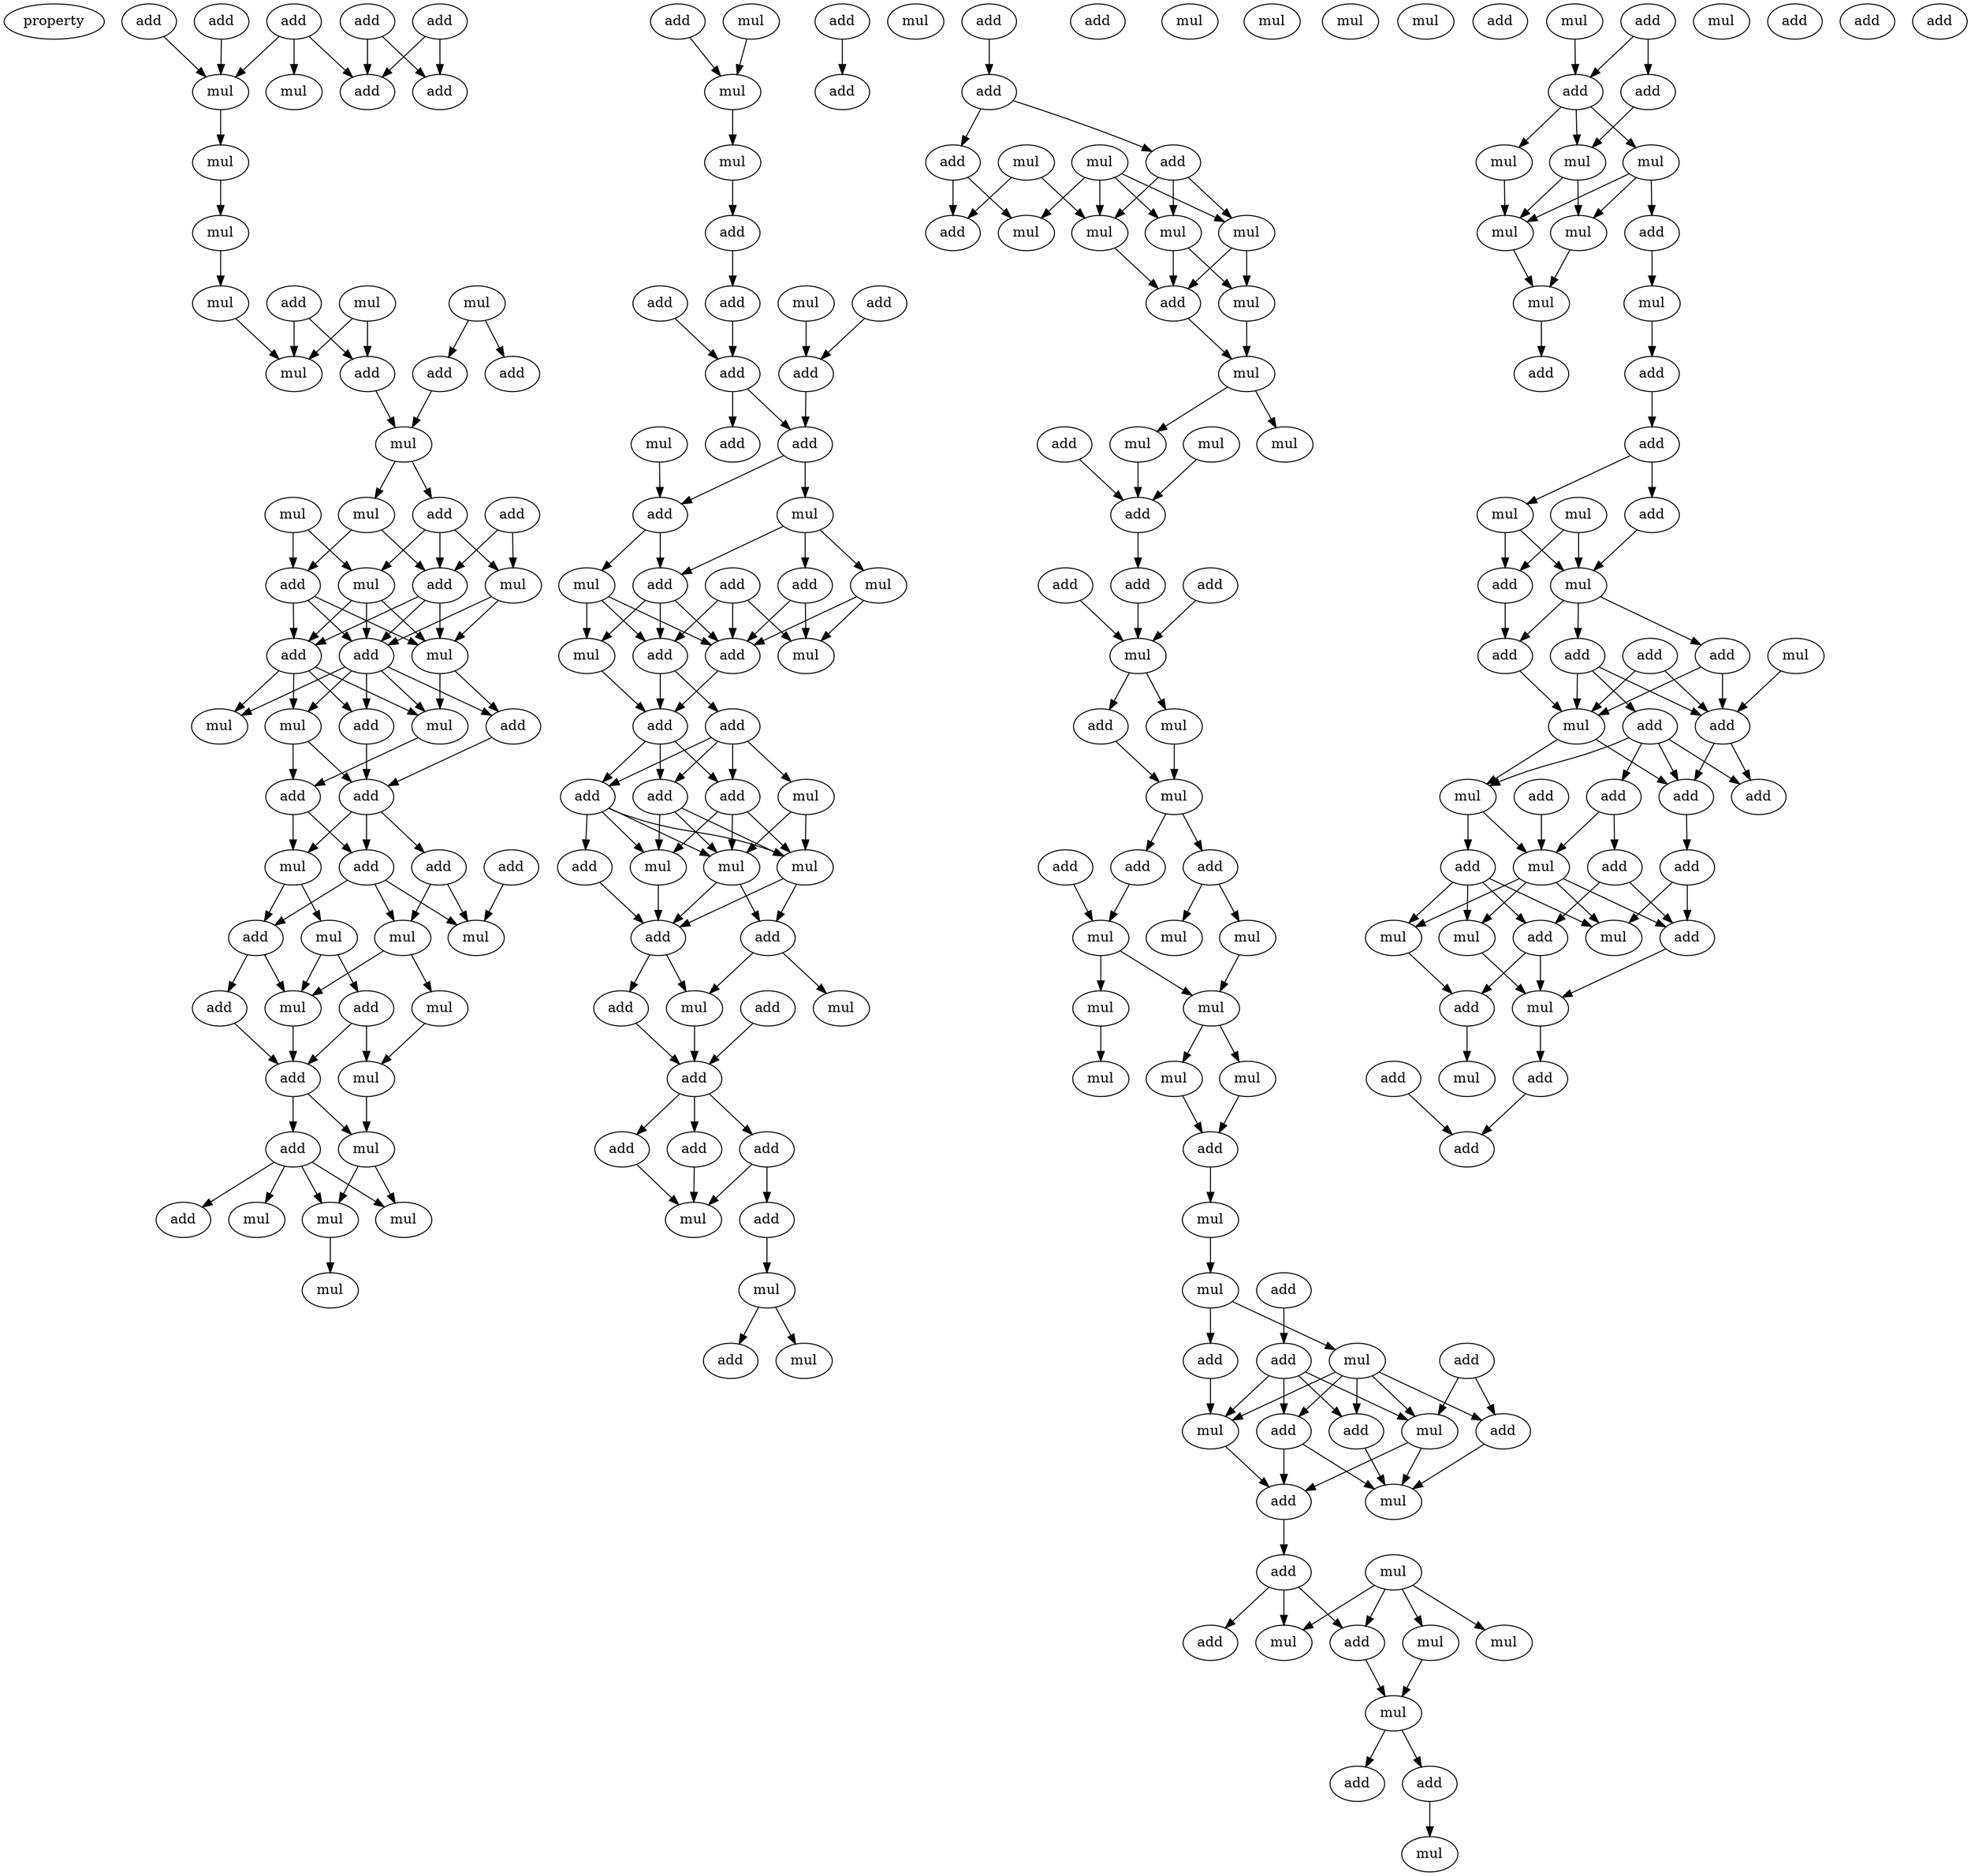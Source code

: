 digraph {
    node [fontcolor=black]
    property [mul=2,lf=2.0]
    0 [ label = add ];
    1 [ label = add ];
    2 [ label = add ];
    3 [ label = add ];
    4 [ label = add ];
    5 [ label = mul ];
    6 [ label = add ];
    7 [ label = add ];
    8 [ label = mul ];
    9 [ label = mul ];
    10 [ label = mul ];
    11 [ label = mul ];
    12 [ label = add ];
    13 [ label = mul ];
    14 [ label = mul ];
    15 [ label = add ];
    16 [ label = add ];
    17 [ label = mul ];
    18 [ label = add ];
    19 [ label = mul ];
    20 [ label = mul ];
    21 [ label = mul ];
    22 [ label = add ];
    23 [ label = add ];
    24 [ label = mul ];
    25 [ label = add ];
    26 [ label = mul ];
    27 [ label = add ];
    28 [ label = add ];
    29 [ label = add ];
    30 [ label = mul ];
    31 [ label = add ];
    32 [ label = mul ];
    33 [ label = add ];
    34 [ label = mul ];
    35 [ label = mul ];
    36 [ label = add ];
    37 [ label = add ];
    38 [ label = add ];
    39 [ label = add ];
    40 [ label = mul ];
    41 [ label = add ];
    42 [ label = mul ];
    43 [ label = mul ];
    44 [ label = add ];
    45 [ label = mul ];
    46 [ label = add ];
    47 [ label = add ];
    48 [ label = mul ];
    49 [ label = mul ];
    50 [ label = add ];
    51 [ label = mul ];
    52 [ label = mul ];
    53 [ label = add ];
    54 [ label = mul ];
    55 [ label = add ];
    56 [ label = mul ];
    57 [ label = mul ];
    58 [ label = mul ];
    59 [ label = add ];
    60 [ label = mul ];
    61 [ label = mul ];
    62 [ label = add ];
    63 [ label = mul ];
    64 [ label = add ];
    65 [ label = add ];
    66 [ label = mul ];
    67 [ label = add ];
    68 [ label = add ];
    69 [ label = add ];
    70 [ label = add ];
    71 [ label = add ];
    72 [ label = add ];
    73 [ label = mul ];
    74 [ label = add ];
    75 [ label = add ];
    76 [ label = mul ];
    77 [ label = mul ];
    78 [ label = add ];
    79 [ label = add ];
    80 [ label = add ];
    81 [ label = mul ];
    82 [ label = add ];
    83 [ label = mul ];
    84 [ label = add ];
    85 [ label = mul ];
    86 [ label = add ];
    87 [ label = add ];
    88 [ label = add ];
    89 [ label = add ];
    90 [ label = add ];
    91 [ label = mul ];
    92 [ label = mul ];
    93 [ label = mul ];
    94 [ label = mul ];
    95 [ label = add ];
    96 [ label = add ];
    97 [ label = add ];
    98 [ label = add ];
    99 [ label = mul ];
    100 [ label = mul ];
    101 [ label = mul ];
    102 [ label = add ];
    103 [ label = add ];
    104 [ label = add ];
    105 [ label = add ];
    106 [ label = add ];
    107 [ label = add ];
    108 [ label = mul ];
    109 [ label = mul ];
    110 [ label = add ];
    111 [ label = add ];
    112 [ label = mul ];
    113 [ label = add ];
    114 [ label = add ];
    115 [ label = add ];
    116 [ label = mul ];
    117 [ label = mul ];
    118 [ label = mul ];
    119 [ label = add ];
    120 [ label = mul ];
    121 [ label = mul ];
    122 [ label = mul ];
    123 [ label = add ];
    124 [ label = mul ];
    125 [ label = mul ];
    126 [ label = add ];
    127 [ label = mul ];
    128 [ label = mul ];
    129 [ label = add ];
    130 [ label = mul ];
    131 [ label = add ];
    132 [ label = add ];
    133 [ label = mul ];
    134 [ label = add ];
    135 [ label = add ];
    136 [ label = mul ];
    137 [ label = mul ];
    138 [ label = add ];
    139 [ label = mul ];
    140 [ label = mul ];
    141 [ label = add ];
    142 [ label = add ];
    143 [ label = mul ];
    144 [ label = add ];
    145 [ label = mul ];
    146 [ label = mul ];
    147 [ label = mul ];
    148 [ label = mul ];
    149 [ label = mul ];
    150 [ label = mul ];
    151 [ label = mul ];
    152 [ label = mul ];
    153 [ label = mul ];
    154 [ label = add ];
    155 [ label = mul ];
    156 [ label = mul ];
    157 [ label = add ];
    158 [ label = add ];
    159 [ label = mul ];
    160 [ label = add ];
    161 [ label = add ];
    162 [ label = add ];
    163 [ label = mul ];
    164 [ label = mul ];
    165 [ label = add ];
    166 [ label = add ];
    167 [ label = mul ];
    168 [ label = add ];
    169 [ label = add ];
    170 [ label = mul ];
    171 [ label = add ];
    172 [ label = mul ];
    173 [ label = mul ];
    174 [ label = mul ];
    175 [ label = add ];
    176 [ label = mul ];
    177 [ label = add ];
    178 [ label = add ];
    179 [ label = mul ];
    180 [ label = add ];
    181 [ label = mul ];
    182 [ label = add ];
    183 [ label = add ];
    184 [ label = add ];
    185 [ label = mul ];
    186 [ label = mul ];
    187 [ label = mul ];
    188 [ label = mul ];
    189 [ label = mul ];
    190 [ label = add ];
    191 [ label = mul ];
    192 [ label = mul ];
    193 [ label = mul ];
    194 [ label = add ];
    195 [ label = add ];
    196 [ label = add ];
    197 [ label = mul ];
    198 [ label = add ];
    199 [ label = add ];
    200 [ label = add ];
    201 [ label = mul ];
    202 [ label = mul ];
    203 [ label = add ];
    204 [ label = add ];
    205 [ label = mul ];
    206 [ label = add ];
    207 [ label = add ];
    208 [ label = add ];
    209 [ label = add ];
    210 [ label = add ];
    211 [ label = mul ];
    212 [ label = add ];
    213 [ label = add ];
    214 [ label = add ];
    215 [ label = mul ];
    216 [ label = add ];
    217 [ label = add ];
    218 [ label = add ];
    219 [ label = add ];
    220 [ label = mul ];
    221 [ label = add ];
    222 [ label = add ];
    223 [ label = mul ];
    224 [ label = mul ];
    225 [ label = mul ];
    226 [ label = add ];
    227 [ label = mul ];
    228 [ label = add ];
    229 [ label = mul ];
    230 [ label = add ];
    231 [ label = add ];
    232 [ label = add ];
    0 -> 5 [ name = 0 ];
    1 -> 5 [ name = 1 ];
    1 -> 6 [ name = 2 ];
    1 -> 8 [ name = 3 ];
    2 -> 5 [ name = 4 ];
    3 -> 6 [ name = 5 ];
    3 -> 7 [ name = 6 ];
    4 -> 6 [ name = 7 ];
    4 -> 7 [ name = 8 ];
    5 -> 9 [ name = 9 ];
    9 -> 10 [ name = 10 ];
    10 -> 14 [ name = 11 ];
    11 -> 16 [ name = 12 ];
    11 -> 18 [ name = 13 ];
    12 -> 15 [ name = 14 ];
    12 -> 17 [ name = 15 ];
    13 -> 15 [ name = 16 ];
    13 -> 17 [ name = 17 ];
    14 -> 17 [ name = 18 ];
    15 -> 19 [ name = 19 ];
    16 -> 19 [ name = 20 ];
    19 -> 20 [ name = 21 ];
    19 -> 23 [ name = 22 ];
    20 -> 25 [ name = 23 ];
    20 -> 27 [ name = 24 ];
    21 -> 24 [ name = 25 ];
    21 -> 27 [ name = 26 ];
    22 -> 25 [ name = 27 ];
    22 -> 26 [ name = 28 ];
    23 -> 24 [ name = 29 ];
    23 -> 25 [ name = 30 ];
    23 -> 26 [ name = 31 ];
    24 -> 28 [ name = 32 ];
    24 -> 29 [ name = 33 ];
    24 -> 30 [ name = 34 ];
    25 -> 28 [ name = 35 ];
    25 -> 29 [ name = 36 ];
    25 -> 30 [ name = 37 ];
    26 -> 28 [ name = 38 ];
    26 -> 30 [ name = 39 ];
    27 -> 28 [ name = 40 ];
    27 -> 29 [ name = 41 ];
    27 -> 30 [ name = 42 ];
    28 -> 31 [ name = 43 ];
    28 -> 32 [ name = 44 ];
    28 -> 33 [ name = 45 ];
    28 -> 34 [ name = 46 ];
    28 -> 35 [ name = 47 ];
    29 -> 32 [ name = 48 ];
    29 -> 33 [ name = 49 ];
    29 -> 34 [ name = 50 ];
    29 -> 35 [ name = 51 ];
    30 -> 31 [ name = 52 ];
    30 -> 34 [ name = 53 ];
    31 -> 37 [ name = 54 ];
    33 -> 37 [ name = 55 ];
    34 -> 36 [ name = 56 ];
    35 -> 36 [ name = 57 ];
    35 -> 37 [ name = 58 ];
    36 -> 39 [ name = 59 ];
    36 -> 40 [ name = 60 ];
    37 -> 39 [ name = 61 ];
    37 -> 40 [ name = 62 ];
    37 -> 41 [ name = 63 ];
    38 -> 45 [ name = 64 ];
    39 -> 43 [ name = 65 ];
    39 -> 44 [ name = 66 ];
    39 -> 45 [ name = 67 ];
    40 -> 42 [ name = 68 ];
    40 -> 44 [ name = 69 ];
    41 -> 43 [ name = 70 ];
    41 -> 45 [ name = 71 ];
    42 -> 46 [ name = 72 ];
    42 -> 49 [ name = 73 ];
    43 -> 48 [ name = 74 ];
    43 -> 49 [ name = 75 ];
    44 -> 47 [ name = 76 ];
    44 -> 49 [ name = 77 ];
    46 -> 50 [ name = 78 ];
    46 -> 51 [ name = 79 ];
    47 -> 50 [ name = 80 ];
    48 -> 51 [ name = 81 ];
    49 -> 50 [ name = 82 ];
    50 -> 52 [ name = 83 ];
    50 -> 53 [ name = 84 ];
    51 -> 52 [ name = 85 ];
    52 -> 54 [ name = 86 ];
    52 -> 57 [ name = 87 ];
    53 -> 54 [ name = 88 ];
    53 -> 55 [ name = 89 ];
    53 -> 56 [ name = 90 ];
    53 -> 57 [ name = 91 ];
    54 -> 58 [ name = 92 ];
    59 -> 61 [ name = 93 ];
    60 -> 61 [ name = 94 ];
    61 -> 63 [ name = 95 ];
    62 -> 64 [ name = 96 ];
    63 -> 65 [ name = 97 ];
    65 -> 69 [ name = 98 ];
    66 -> 71 [ name = 99 ];
    67 -> 70 [ name = 100 ];
    68 -> 71 [ name = 101 ];
    69 -> 70 [ name = 102 ];
    70 -> 72 [ name = 103 ];
    70 -> 74 [ name = 104 ];
    71 -> 72 [ name = 105 ];
    72 -> 75 [ name = 106 ];
    72 -> 76 [ name = 107 ];
    73 -> 75 [ name = 108 ];
    75 -> 78 [ name = 109 ];
    75 -> 81 [ name = 110 ];
    76 -> 77 [ name = 111 ];
    76 -> 78 [ name = 112 ];
    76 -> 79 [ name = 113 ];
    77 -> 82 [ name = 114 ];
    77 -> 83 [ name = 115 ];
    78 -> 82 [ name = 116 ];
    78 -> 84 [ name = 117 ];
    78 -> 85 [ name = 118 ];
    79 -> 82 [ name = 119 ];
    79 -> 83 [ name = 120 ];
    80 -> 82 [ name = 121 ];
    80 -> 83 [ name = 122 ];
    80 -> 84 [ name = 123 ];
    81 -> 82 [ name = 124 ];
    81 -> 84 [ name = 125 ];
    81 -> 85 [ name = 126 ];
    82 -> 87 [ name = 127 ];
    84 -> 86 [ name = 128 ];
    84 -> 87 [ name = 129 ];
    85 -> 87 [ name = 130 ];
    86 -> 88 [ name = 131 ];
    86 -> 89 [ name = 132 ];
    86 -> 90 [ name = 133 ];
    86 -> 91 [ name = 134 ];
    87 -> 88 [ name = 135 ];
    87 -> 89 [ name = 136 ];
    87 -> 90 [ name = 137 ];
    88 -> 92 [ name = 138 ];
    88 -> 93 [ name = 139 ];
    88 -> 94 [ name = 140 ];
    88 -> 95 [ name = 141 ];
    89 -> 92 [ name = 142 ];
    89 -> 93 [ name = 143 ];
    89 -> 94 [ name = 144 ];
    90 -> 92 [ name = 145 ];
    90 -> 93 [ name = 146 ];
    90 -> 94 [ name = 147 ];
    91 -> 92 [ name = 148 ];
    91 -> 94 [ name = 149 ];
    92 -> 96 [ name = 150 ];
    92 -> 97 [ name = 151 ];
    93 -> 97 [ name = 152 ];
    94 -> 96 [ name = 153 ];
    94 -> 97 [ name = 154 ];
    95 -> 97 [ name = 155 ];
    96 -> 99 [ name = 156 ];
    96 -> 101 [ name = 157 ];
    97 -> 98 [ name = 158 ];
    97 -> 99 [ name = 159 ];
    98 -> 103 [ name = 160 ];
    99 -> 103 [ name = 161 ];
    102 -> 103 [ name = 162 ];
    103 -> 104 [ name = 163 ];
    103 -> 105 [ name = 164 ];
    103 -> 106 [ name = 165 ];
    104 -> 108 [ name = 166 ];
    105 -> 108 [ name = 167 ];
    106 -> 107 [ name = 168 ];
    106 -> 108 [ name = 169 ];
    107 -> 109 [ name = 170 ];
    109 -> 110 [ name = 171 ];
    109 -> 112 [ name = 172 ];
    111 -> 113 [ name = 173 ];
    113 -> 114 [ name = 174 ];
    113 -> 115 [ name = 175 ];
    114 -> 119 [ name = 176 ];
    114 -> 120 [ name = 177 ];
    115 -> 118 [ name = 178 ];
    115 -> 121 [ name = 179 ];
    115 -> 122 [ name = 180 ];
    116 -> 119 [ name = 181 ];
    116 -> 122 [ name = 182 ];
    117 -> 118 [ name = 183 ];
    117 -> 120 [ name = 184 ];
    117 -> 121 [ name = 185 ];
    117 -> 122 [ name = 186 ];
    118 -> 123 [ name = 187 ];
    118 -> 124 [ name = 188 ];
    121 -> 123 [ name = 189 ];
    121 -> 124 [ name = 190 ];
    122 -> 123 [ name = 191 ];
    123 -> 125 [ name = 192 ];
    124 -> 125 [ name = 193 ];
    125 -> 127 [ name = 194 ];
    125 -> 128 [ name = 195 ];
    126 -> 131 [ name = 196 ];
    127 -> 131 [ name = 197 ];
    130 -> 131 [ name = 198 ];
    131 -> 134 [ name = 199 ];
    132 -> 137 [ name = 200 ];
    134 -> 137 [ name = 201 ];
    135 -> 137 [ name = 202 ];
    137 -> 138 [ name = 203 ];
    137 -> 139 [ name = 204 ];
    138 -> 140 [ name = 205 ];
    139 -> 140 [ name = 206 ];
    140 -> 141 [ name = 207 ];
    140 -> 142 [ name = 208 ];
    141 -> 145 [ name = 209 ];
    142 -> 146 [ name = 210 ];
    142 -> 147 [ name = 211 ];
    144 -> 145 [ name = 212 ];
    145 -> 148 [ name = 213 ];
    145 -> 149 [ name = 214 ];
    146 -> 149 [ name = 215 ];
    148 -> 150 [ name = 216 ];
    149 -> 152 [ name = 217 ];
    149 -> 153 [ name = 218 ];
    152 -> 154 [ name = 219 ];
    153 -> 154 [ name = 220 ];
    154 -> 155 [ name = 221 ];
    155 -> 156 [ name = 222 ];
    156 -> 158 [ name = 223 ];
    156 -> 159 [ name = 224 ];
    157 -> 161 [ name = 225 ];
    158 -> 164 [ name = 226 ];
    159 -> 162 [ name = 227 ];
    159 -> 163 [ name = 228 ];
    159 -> 164 [ name = 229 ];
    159 -> 165 [ name = 230 ];
    159 -> 166 [ name = 231 ];
    160 -> 163 [ name = 232 ];
    160 -> 166 [ name = 233 ];
    161 -> 162 [ name = 234 ];
    161 -> 163 [ name = 235 ];
    161 -> 164 [ name = 236 ];
    161 -> 165 [ name = 237 ];
    162 -> 167 [ name = 238 ];
    162 -> 168 [ name = 239 ];
    163 -> 167 [ name = 240 ];
    163 -> 168 [ name = 241 ];
    164 -> 168 [ name = 242 ];
    165 -> 167 [ name = 243 ];
    166 -> 167 [ name = 244 ];
    168 -> 169 [ name = 245 ];
    169 -> 171 [ name = 246 ];
    169 -> 174 [ name = 247 ];
    169 -> 175 [ name = 248 ];
    170 -> 172 [ name = 249 ];
    170 -> 173 [ name = 250 ];
    170 -> 174 [ name = 251 ];
    170 -> 175 [ name = 252 ];
    172 -> 176 [ name = 253 ];
    175 -> 176 [ name = 254 ];
    176 -> 177 [ name = 255 ];
    176 -> 178 [ name = 256 ];
    178 -> 179 [ name = 257 ];
    181 -> 184 [ name = 258 ];
    182 -> 183 [ name = 259 ];
    182 -> 184 [ name = 260 ];
    183 -> 187 [ name = 261 ];
    184 -> 185 [ name = 262 ];
    184 -> 186 [ name = 263 ];
    184 -> 187 [ name = 264 ];
    185 -> 189 [ name = 265 ];
    185 -> 190 [ name = 266 ];
    185 -> 191 [ name = 267 ];
    186 -> 189 [ name = 268 ];
    187 -> 189 [ name = 269 ];
    187 -> 191 [ name = 270 ];
    189 -> 193 [ name = 271 ];
    190 -> 192 [ name = 272 ];
    191 -> 193 [ name = 273 ];
    192 -> 195 [ name = 274 ];
    193 -> 194 [ name = 275 ];
    195 -> 196 [ name = 276 ];
    196 -> 200 [ name = 277 ];
    196 -> 201 [ name = 278 ];
    197 -> 202 [ name = 279 ];
    197 -> 203 [ name = 280 ];
    200 -> 202 [ name = 281 ];
    201 -> 202 [ name = 282 ];
    201 -> 203 [ name = 283 ];
    202 -> 204 [ name = 284 ];
    202 -> 206 [ name = 285 ];
    202 -> 207 [ name = 286 ];
    203 -> 204 [ name = 287 ];
    204 -> 211 [ name = 288 ];
    205 -> 210 [ name = 289 ];
    206 -> 209 [ name = 290 ];
    206 -> 210 [ name = 291 ];
    206 -> 211 [ name = 292 ];
    207 -> 210 [ name = 293 ];
    207 -> 211 [ name = 294 ];
    208 -> 210 [ name = 295 ];
    208 -> 211 [ name = 296 ];
    209 -> 212 [ name = 297 ];
    209 -> 213 [ name = 298 ];
    209 -> 214 [ name = 299 ];
    209 -> 215 [ name = 300 ];
    210 -> 212 [ name = 301 ];
    210 -> 214 [ name = 302 ];
    211 -> 212 [ name = 303 ];
    211 -> 215 [ name = 304 ];
    212 -> 219 [ name = 305 ];
    213 -> 217 [ name = 306 ];
    213 -> 220 [ name = 307 ];
    215 -> 218 [ name = 308 ];
    215 -> 220 [ name = 309 ];
    216 -> 220 [ name = 310 ];
    217 -> 221 [ name = 311 ];
    217 -> 222 [ name = 312 ];
    218 -> 221 [ name = 313 ];
    218 -> 223 [ name = 314 ];
    218 -> 224 [ name = 315 ];
    218 -> 225 [ name = 316 ];
    219 -> 222 [ name = 317 ];
    219 -> 223 [ name = 318 ];
    220 -> 222 [ name = 319 ];
    220 -> 223 [ name = 320 ];
    220 -> 224 [ name = 321 ];
    220 -> 225 [ name = 322 ];
    221 -> 226 [ name = 323 ];
    221 -> 227 [ name = 324 ];
    222 -> 227 [ name = 325 ];
    224 -> 226 [ name = 326 ];
    225 -> 227 [ name = 327 ];
    226 -> 229 [ name = 328 ];
    227 -> 228 [ name = 329 ];
    228 -> 232 [ name = 330 ];
    231 -> 232 [ name = 331 ];
}
